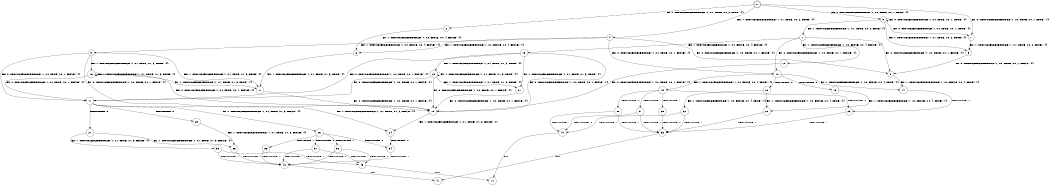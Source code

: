 digraph BCG {
size = "7, 10.5";
center = TRUE;
node [shape = circle];
0 [peripheries = 2];
0 -> 1 [label = "EX !0 !ATOMIC_EXCH_BRANCH (1, +0, TRUE, +0, 1, TRUE) !{}"];
0 -> 2 [label = "EX !1 !ATOMIC_EXCH_BRANCH (1, +1, TRUE, +0, 2, TRUE) !{}"];
0 -> 3 [label = "EX !0 !ATOMIC_EXCH_BRANCH (1, +0, TRUE, +0, 1, TRUE) !{}"];
0 -> 4 [label = "EX !1 !ATOMIC_EXCH_BRANCH (1, +1, TRUE, +0, 2, TRUE) !{}"];
1 -> 5 [label = "EX !1 !ATOMIC_EXCH_BRANCH (1, +1, TRUE, +0, 2, TRUE) !{}"];
2 -> 6 [label = "EX !1 !ATOMIC_EXCH_BRANCH (1, +0, FALSE, +0, 4, FALSE) !{}"];
3 -> 1 [label = "EX !0 !ATOMIC_EXCH_BRANCH (1, +0, TRUE, +0, 1, TRUE) !{}"];
3 -> 5 [label = "EX !1 !ATOMIC_EXCH_BRANCH (1, +1, TRUE, +0, 2, TRUE) !{}"];
3 -> 3 [label = "EX !0 !ATOMIC_EXCH_BRANCH (1, +0, TRUE, +0, 1, TRUE) !{}"];
3 -> 7 [label = "EX !1 !ATOMIC_EXCH_BRANCH (1, +1, TRUE, +0, 2, TRUE) !{}"];
4 -> 6 [label = "EX !1 !ATOMIC_EXCH_BRANCH (1, +0, FALSE, +0, 4, FALSE) !{}"];
4 -> 8 [label = "EX !0 !ATOMIC_EXCH_BRANCH (1, +0, TRUE, +0, 1, FALSE) !{}"];
4 -> 9 [label = "EX !1 !ATOMIC_EXCH_BRANCH (1, +0, FALSE, +0, 4, FALSE) !{}"];
4 -> 10 [label = "EX !0 !ATOMIC_EXCH_BRANCH (1, +0, TRUE, +0, 1, FALSE) !{}"];
5 -> 8 [label = "EX !0 !ATOMIC_EXCH_BRANCH (1, +0, TRUE, +0, 1, FALSE) !{}"];
6 -> 11 [label = "EX !1 !ATOMIC_EXCH_BRANCH (1, +1, TRUE, +1, 3, TRUE) !{}"];
7 -> 8 [label = "EX !0 !ATOMIC_EXCH_BRANCH (1, +0, TRUE, +0, 1, FALSE) !{}"];
7 -> 12 [label = "EX !1 !ATOMIC_EXCH_BRANCH (1, +0, FALSE, +0, 4, FALSE) !{}"];
7 -> 10 [label = "EX !0 !ATOMIC_EXCH_BRANCH (1, +0, TRUE, +0, 1, FALSE) !{}"];
7 -> 13 [label = "EX !1 !ATOMIC_EXCH_BRANCH (1, +0, FALSE, +0, 4, FALSE) !{}"];
8 -> 14 [label = "EX !1 !ATOMIC_EXCH_BRANCH (1, +0, FALSE, +0, 4, TRUE) !{}"];
9 -> 11 [label = "EX !1 !ATOMIC_EXCH_BRANCH (1, +1, TRUE, +1, 3, TRUE) !{}"];
9 -> 15 [label = "EX !0 !ATOMIC_EXCH_BRANCH (1, +0, TRUE, +0, 1, FALSE) !{}"];
9 -> 16 [label = "EX !1 !ATOMIC_EXCH_BRANCH (1, +1, TRUE, +1, 3, TRUE) !{}"];
9 -> 17 [label = "EX !0 !ATOMIC_EXCH_BRANCH (1, +0, TRUE, +0, 1, FALSE) !{}"];
10 -> 14 [label = "EX !1 !ATOMIC_EXCH_BRANCH (1, +0, FALSE, +0, 4, TRUE) !{}"];
10 -> 18 [label = "TERMINATE !0"];
10 -> 19 [label = "EX !1 !ATOMIC_EXCH_BRANCH (1, +0, FALSE, +0, 4, TRUE) !{}"];
10 -> 20 [label = "TERMINATE !0"];
11 -> 15 [label = "EX !0 !ATOMIC_EXCH_BRANCH (1, +0, TRUE, +0, 1, FALSE) !{}"];
12 -> 15 [label = "EX !0 !ATOMIC_EXCH_BRANCH (1, +0, TRUE, +0, 1, FALSE) !{}"];
13 -> 15 [label = "EX !0 !ATOMIC_EXCH_BRANCH (1, +0, TRUE, +0, 1, FALSE) !{}"];
13 -> 21 [label = "EX !1 !ATOMIC_EXCH_BRANCH (1, +1, TRUE, +1, 3, TRUE) !{}"];
13 -> 17 [label = "EX !0 !ATOMIC_EXCH_BRANCH (1, +0, TRUE, +0, 1, FALSE) !{}"];
13 -> 22 [label = "EX !1 !ATOMIC_EXCH_BRANCH (1, +1, TRUE, +1, 3, TRUE) !{}"];
14 -> 23 [label = "TERMINATE !0"];
15 -> 24 [label = "EX !1 !ATOMIC_EXCH_BRANCH (1, +1, TRUE, +1, 3, FALSE) !{}"];
16 -> 11 [label = "EX !1 !ATOMIC_EXCH_BRANCH (1, +1, TRUE, +1, 3, TRUE) !{}"];
16 -> 15 [label = "EX !0 !ATOMIC_EXCH_BRANCH (1, +0, TRUE, +0, 1, FALSE) !{}"];
16 -> 16 [label = "EX !1 !ATOMIC_EXCH_BRANCH (1, +1, TRUE, +1, 3, TRUE) !{}"];
16 -> 17 [label = "EX !0 !ATOMIC_EXCH_BRANCH (1, +0, TRUE, +0, 1, FALSE) !{}"];
17 -> 24 [label = "EX !1 !ATOMIC_EXCH_BRANCH (1, +1, TRUE, +1, 3, FALSE) !{}"];
17 -> 25 [label = "TERMINATE !0"];
17 -> 26 [label = "EX !1 !ATOMIC_EXCH_BRANCH (1, +1, TRUE, +1, 3, FALSE) !{}"];
17 -> 27 [label = "TERMINATE !0"];
18 -> 28 [label = "EX !1 !ATOMIC_EXCH_BRANCH (1, +0, FALSE, +0, 4, TRUE) !{}"];
19 -> 23 [label = "TERMINATE !0"];
19 -> 29 [label = "TERMINATE !1"];
19 -> 30 [label = "TERMINATE !0"];
19 -> 31 [label = "TERMINATE !1"];
20 -> 28 [label = "EX !1 !ATOMIC_EXCH_BRANCH (1, +0, FALSE, +0, 4, TRUE) !{}"];
20 -> 32 [label = "EX !1 !ATOMIC_EXCH_BRANCH (1, +0, FALSE, +0, 4, TRUE) !{}"];
21 -> 15 [label = "EX !0 !ATOMIC_EXCH_BRANCH (1, +0, TRUE, +0, 1, FALSE) !{}"];
22 -> 15 [label = "EX !0 !ATOMIC_EXCH_BRANCH (1, +0, TRUE, +0, 1, FALSE) !{}"];
22 -> 21 [label = "EX !1 !ATOMIC_EXCH_BRANCH (1, +1, TRUE, +1, 3, TRUE) !{}"];
22 -> 17 [label = "EX !0 !ATOMIC_EXCH_BRANCH (1, +0, TRUE, +0, 1, FALSE) !{}"];
22 -> 22 [label = "EX !1 !ATOMIC_EXCH_BRANCH (1, +1, TRUE, +1, 3, TRUE) !{}"];
23 -> 33 [label = "TERMINATE !1"];
24 -> 34 [label = "TERMINATE !0"];
25 -> 35 [label = "EX !1 !ATOMIC_EXCH_BRANCH (1, +1, TRUE, +1, 3, FALSE) !{}"];
26 -> 34 [label = "TERMINATE !0"];
26 -> 36 [label = "TERMINATE !1"];
26 -> 37 [label = "TERMINATE !0"];
26 -> 38 [label = "TERMINATE !1"];
27 -> 35 [label = "EX !1 !ATOMIC_EXCH_BRANCH (1, +1, TRUE, +1, 3, FALSE) !{}"];
27 -> 39 [label = "EX !1 !ATOMIC_EXCH_BRANCH (1, +1, TRUE, +1, 3, FALSE) !{}"];
28 -> 33 [label = "TERMINATE !1"];
29 -> 33 [label = "TERMINATE !0"];
30 -> 33 [label = "TERMINATE !1"];
30 -> 40 [label = "TERMINATE !1"];
31 -> 33 [label = "TERMINATE !0"];
31 -> 40 [label = "TERMINATE !0"];
32 -> 33 [label = "TERMINATE !1"];
32 -> 40 [label = "TERMINATE !1"];
33 -> 41 [label = "exit"];
34 -> 42 [label = "TERMINATE !1"];
35 -> 42 [label = "TERMINATE !1"];
36 -> 42 [label = "TERMINATE !0"];
37 -> 42 [label = "TERMINATE !1"];
37 -> 43 [label = "TERMINATE !1"];
38 -> 42 [label = "TERMINATE !0"];
38 -> 43 [label = "TERMINATE !0"];
39 -> 42 [label = "TERMINATE !1"];
39 -> 43 [label = "TERMINATE !1"];
40 -> 44 [label = "exit"];
42 -> 41 [label = "exit"];
43 -> 44 [label = "exit"];
}
